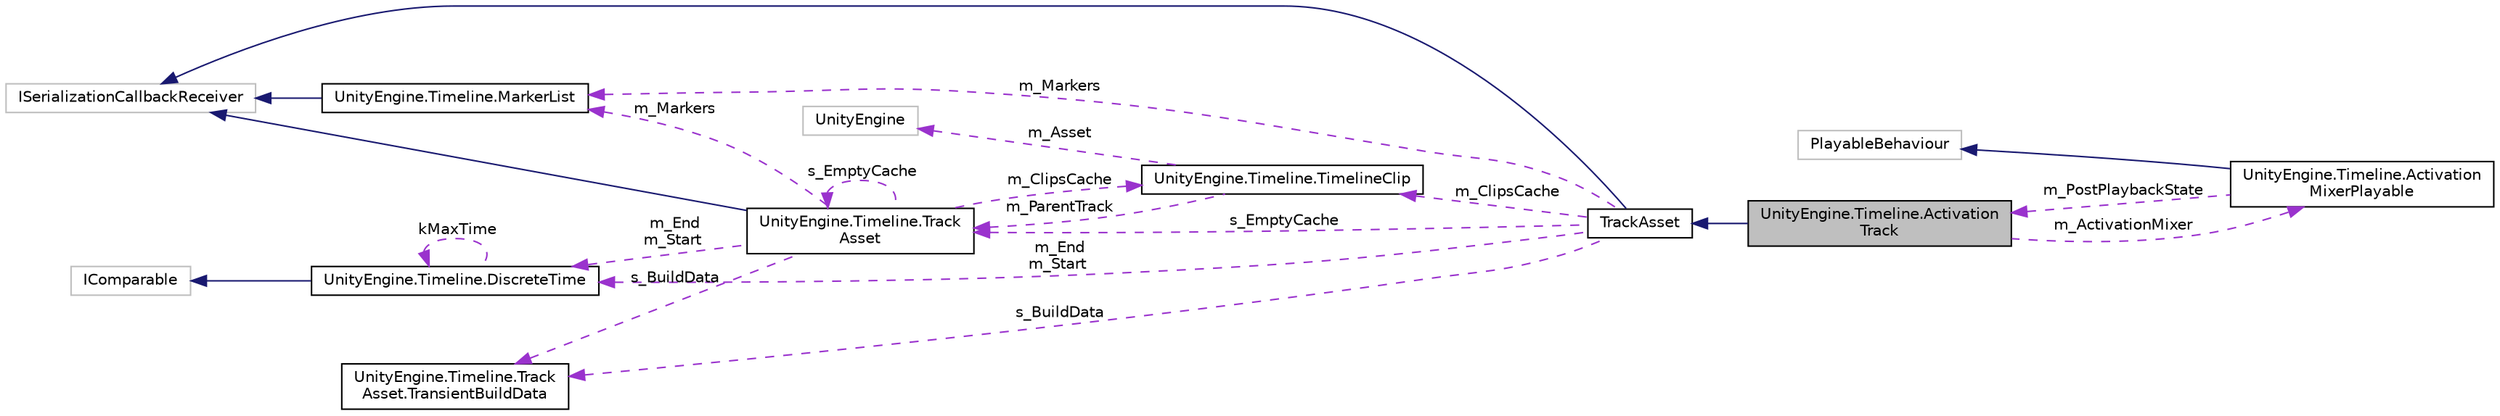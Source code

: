 digraph "UnityEngine.Timeline.ActivationTrack"
{
 // LATEX_PDF_SIZE
  edge [fontname="Helvetica",fontsize="10",labelfontname="Helvetica",labelfontsize="10"];
  node [fontname="Helvetica",fontsize="10",shape=record];
  rankdir="LR";
  Node1 [label="UnityEngine.Timeline.Activation\lTrack",height=0.2,width=0.4,color="black", fillcolor="grey75", style="filled", fontcolor="black",tooltip="Track that can be used to control the active state of a GameObject."];
  Node2 -> Node1 [dir="back",color="midnightblue",fontsize="10",style="solid",fontname="Helvetica"];
  Node2 [label="TrackAsset",height=0.2,width=0.4,color="black", fillcolor="white", style="filled",URL="$class_unity_engine_1_1_timeline_1_1_track_asset.html",tooltip="A PlayableAsset representing a track inside a timeline."];
  Node3 -> Node2 [dir="back",color="midnightblue",fontsize="10",style="solid",fontname="Helvetica"];
  Node3 [label="ISerializationCallbackReceiver",height=0.2,width=0.4,color="grey75", fillcolor="white", style="filled",tooltip=" "];
  Node4 -> Node2 [dir="back",color="darkorchid3",fontsize="10",style="dashed",label=" m_Markers" ,fontname="Helvetica"];
  Node4 [label="UnityEngine.Timeline.MarkerList",height=0.2,width=0.4,color="black", fillcolor="white", style="filled",URL="$struct_unity_engine_1_1_timeline_1_1_marker_list.html",tooltip=" "];
  Node3 -> Node4 [dir="back",color="midnightblue",fontsize="10",style="solid",fontname="Helvetica"];
  Node5 -> Node2 [dir="back",color="darkorchid3",fontsize="10",style="dashed",label=" m_End\nm_Start" ,fontname="Helvetica"];
  Node5 [label="UnityEngine.Timeline.DiscreteTime",height=0.2,width=0.4,color="black", fillcolor="white", style="filled",URL="$struct_unity_engine_1_1_timeline_1_1_discrete_time.html",tooltip=" "];
  Node6 -> Node5 [dir="back",color="midnightblue",fontsize="10",style="solid",fontname="Helvetica"];
  Node6 [label="IComparable",height=0.2,width=0.4,color="grey75", fillcolor="white", style="filled",tooltip=" "];
  Node5 -> Node5 [dir="back",color="darkorchid3",fontsize="10",style="dashed",label=" kMaxTime" ,fontname="Helvetica"];
  Node7 -> Node2 [dir="back",color="darkorchid3",fontsize="10",style="dashed",label=" m_ClipsCache" ,fontname="Helvetica"];
  Node7 [label="UnityEngine.Timeline.TimelineClip",height=0.2,width=0.4,color="black", fillcolor="white", style="filled",URL="$class_unity_engine_1_1_timeline_1_1_timeline_clip.html",tooltip="Represents a clip on the timeline."];
  Node8 -> Node7 [dir="back",color="darkorchid3",fontsize="10",style="dashed",label=" m_Asset" ,fontname="Helvetica"];
  Node8 [label="UnityEngine",height=0.2,width=0.4,color="grey75", fillcolor="white", style="filled",tooltip=" "];
  Node9 -> Node7 [dir="back",color="darkorchid3",fontsize="10",style="dashed",label=" m_ParentTrack" ,fontname="Helvetica"];
  Node9 [label="UnityEngine.Timeline.Track\lAsset",height=0.2,width=0.4,color="black", fillcolor="white", style="filled",URL="$class_unity_engine_1_1_timeline_1_1_track_asset.html",tooltip="A PlayableAsset representing a track inside a timeline."];
  Node3 -> Node9 [dir="back",color="midnightblue",fontsize="10",style="solid",fontname="Helvetica"];
  Node4 -> Node9 [dir="back",color="darkorchid3",fontsize="10",style="dashed",label=" m_Markers" ,fontname="Helvetica"];
  Node5 -> Node9 [dir="back",color="darkorchid3",fontsize="10",style="dashed",label=" m_End\nm_Start" ,fontname="Helvetica"];
  Node7 -> Node9 [dir="back",color="darkorchid3",fontsize="10",style="dashed",label=" m_ClipsCache" ,fontname="Helvetica"];
  Node9 -> Node9 [dir="back",color="darkorchid3",fontsize="10",style="dashed",label=" s_EmptyCache" ,fontname="Helvetica"];
  Node10 -> Node9 [dir="back",color="darkorchid3",fontsize="10",style="dashed",label=" s_BuildData" ,fontname="Helvetica"];
  Node10 [label="UnityEngine.Timeline.Track\lAsset.TransientBuildData",height=0.2,width=0.4,color="black", fillcolor="white", style="filled",URL="$struct_unity_engine_1_1_timeline_1_1_track_asset_1_1_transient_build_data.html",tooltip=" "];
  Node9 -> Node2 [dir="back",color="darkorchid3",fontsize="10",style="dashed",label=" s_EmptyCache" ,fontname="Helvetica"];
  Node10 -> Node2 [dir="back",color="darkorchid3",fontsize="10",style="dashed",label=" s_BuildData" ,fontname="Helvetica"];
  Node11 -> Node1 [dir="back",color="darkorchid3",fontsize="10",style="dashed",label=" m_ActivationMixer" ,fontname="Helvetica"];
  Node11 [label="UnityEngine.Timeline.Activation\lMixerPlayable",height=0.2,width=0.4,color="black", fillcolor="white", style="filled",URL="$class_unity_engine_1_1_timeline_1_1_activation_mixer_playable.html",tooltip=" "];
  Node12 -> Node11 [dir="back",color="midnightblue",fontsize="10",style="solid",fontname="Helvetica"];
  Node12 [label="PlayableBehaviour",height=0.2,width=0.4,color="grey75", fillcolor="white", style="filled",tooltip=" "];
  Node1 -> Node11 [dir="back",color="darkorchid3",fontsize="10",style="dashed",label=" m_PostPlaybackState" ,fontname="Helvetica"];
}
